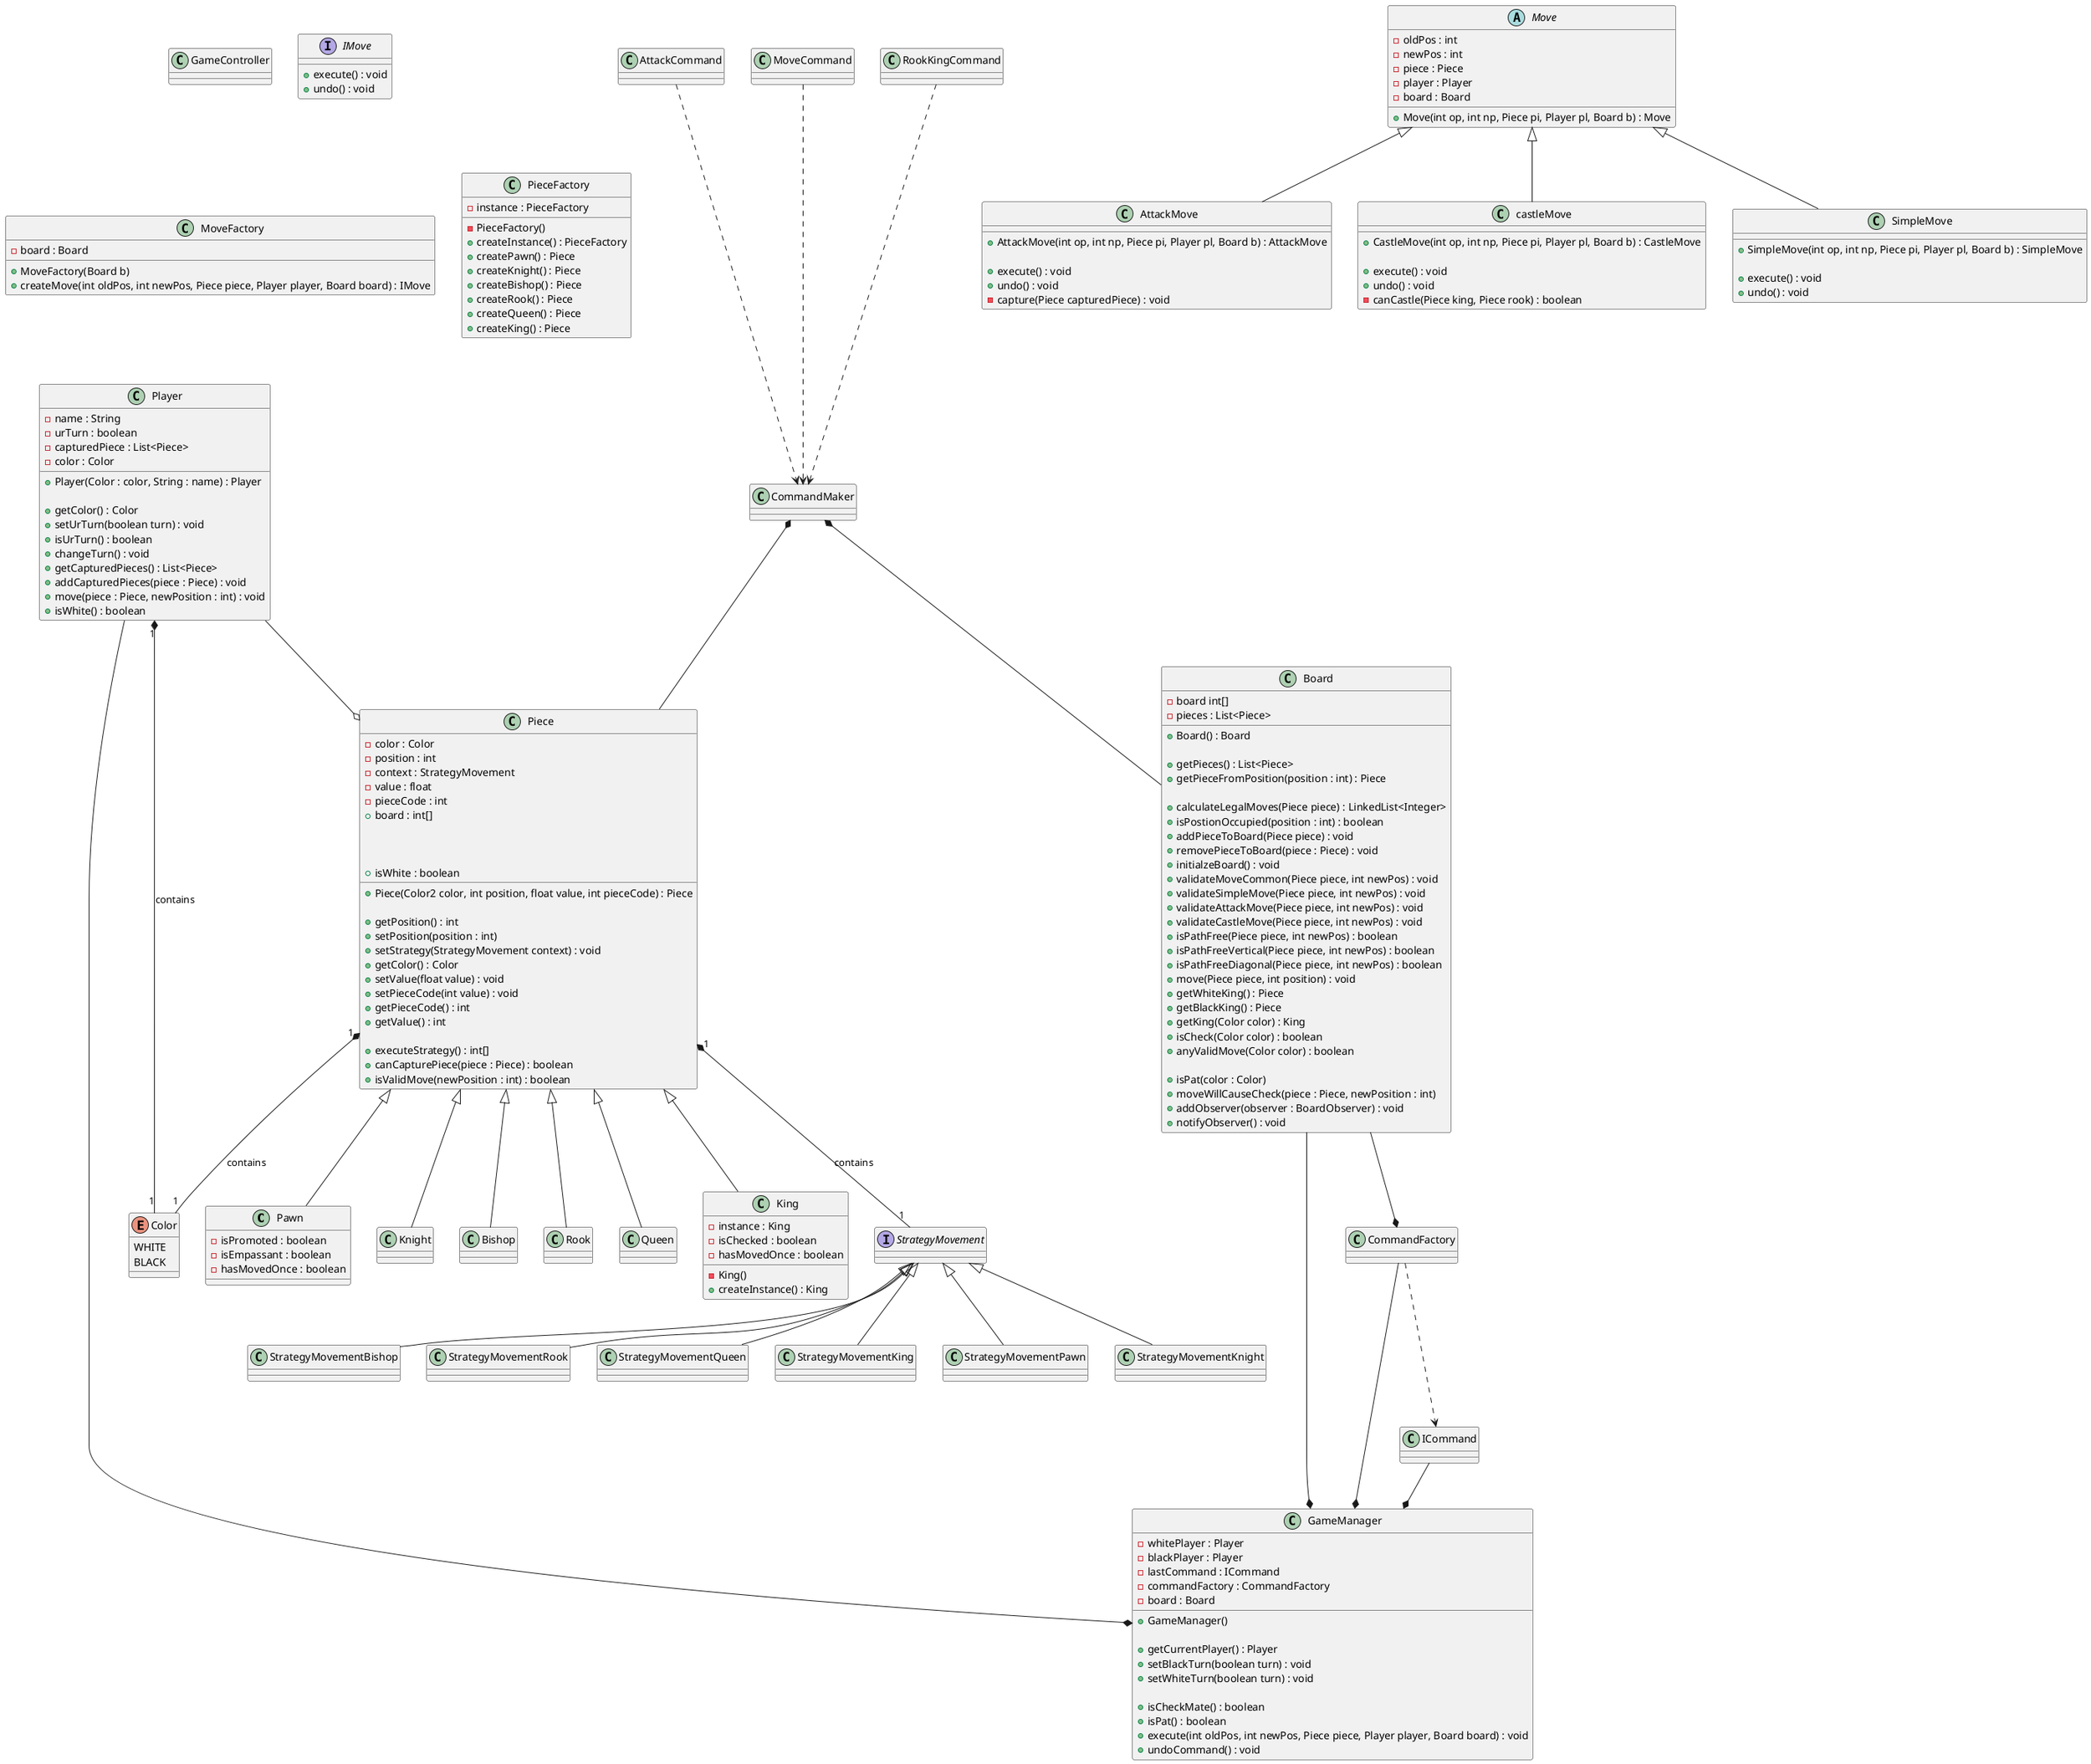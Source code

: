 @startuml
'https://plantuml.com/class-diagram

class Pawn extends Piece
class Knight extends Piece
class Bishop extends Piece
class Rook extends Piece
class Queen extends Piece
class King extends Piece
interface StrategyMovement

class GameController {

}
class GameManager{
    -whitePlayer : Player
    -blackPlayer : Player
    -lastCommand : ICommand
    -commandFactory : CommandFactory
    -board : Board

    +GameManager()

    +getCurrentPlayer() : Player
    +setBlackTurn(boolean turn) : void
    +setWhiteTurn(boolean turn) : void

    +isCheckMate() : boolean
    +isPat() : boolean
    +execute(int oldPos, int newPos, Piece piece, Player player, Board board) : void
    +undoCommand() : void
}






class Board {
    -board int[]
    -pieces : List<Piece>

    +Board() : Board

    +getPieces() : List<Piece>
    +getPieceFromPosition(position : int) : Piece

    +calculateLegalMoves(Piece piece) : LinkedList<Integer>
    +isPostionOccupied(position : int) : boolean
    +addPieceToBoard(Piece piece) : void
    +removePieceToBoard(piece : Piece) : void
    +initialzeBoard() : void
    +validateMoveCommon(Piece piece, int newPos) : void
    +validateSimpleMove(Piece piece, int newPos) : void
    +validateAttackMove(Piece piece, int newPos) : void
    +validateCastleMove(Piece piece, int newPos) : void
    +isPathFree(Piece piece, int newPos) : boolean
    +isPathFreeVertical(Piece piece, int newPos) : boolean
    +isPathFreeDiagonal(Piece piece, int newPos) : boolean
    +move(Piece piece, int position) : void
    +getWhiteKing() : Piece
    +getBlackKing() : Piece
    +getKing(Color color) : King
    +isCheck(Color color) : boolean
    +anyValidMove(Color color) : boolean

    +isPat(color : Color)
    +moveWillCauseCheck(piece : Piece, newPosition : int)


    +addObserver(observer : BoardObserver) : void
    +notifyObserver() : void
}

class AttackMove extends Move {
    +AttackMove(int op, int np, Piece pi, Player pl, Board b) : AttackMove

    +execute() : void
    +undo() : void
    -capture(Piece capturedPiece) : void
}

class castleMove extends Move {
    +CastleMove(int op, int np, Piece pi, Player pl, Board b) : CastleMove

    +execute() : void
    +undo() : void
    -canCastle(Piece king, Piece rook) : boolean
}

class SimpleMove extends Move {
    +SimpleMove(int op, int np, Piece pi, Player pl, Board b) : SimpleMove

    +execute() : void
    +undo() : void
}

interface IMove
{
    +execute() : void
    +undo() : void
}

abstract class Move {
    -oldPos : int
    -newPos : int
    -piece : Piece
    -player : Player
    -board : Board

    +Move(int op, int np, Piece pi, Player pl, Board b) : Move
}

class MoveFactory {
    -board : Board

    +MoveFactory(Board b)
    +createMove(int oldPos, int newPos, Piece piece, Player player, Board board) : IMove
}





class Bishop {
}

class King {
    -instance : King
    -isChecked : boolean
    -hasMovedOnce : boolean
    -King()
    +createInstance() : King
}

class Knight {
}

class Pawn {
    -isPromoted : boolean
    -isEmpassant : boolean
    -hasMovedOnce : boolean
}

class Piece {
    -color : Color
    -position : int
    -context : StrategyMovement
    -value : float
    -pieceCode : int
    +board : int[]

    +Piece(Color2 color, int position, float value, int pieceCode) : Piece

    +getPosition() : int
    +setPosition(position : int)
    +setStrategy(StrategyMovement context) : void
    +getColor() : Color
    +setValue(float value) : void
    +setPieceCode(int value) : void
    +getPieceCode() : int
    +getValue() : int

    +executeStrategy() : int[]
    +isWhite : boolean
    +canCapturePiece(piece : Piece) : boolean
    +isValidMove(newPosition : int) : boolean

}

class Queen {
}

class Rook {
}

class Player {
    -name : String
    -urTurn : boolean
    -capturedPiece : List<Piece>
    -color : Color

    +Player(Color : color, String : name) : Player

    +getColor() : Color
    +setUrTurn(boolean turn) : void
    +isUrTurn() : boolean
    +changeTurn() : void
    +getCapturedPieces() : List<Piece>
    +addCapturedPieces(piece : Piece) : void
    +move(piece : Piece, newPosition : int) : void
    +isWhite() : boolean
}

enum Color {
    WHITE
    BLACK
}

class PieceFactory {
    -instance : PieceFactory

    -PieceFactory()
    +createInstance() : PieceFactory
    +createPawn() : Piece
    +createKnight() : Piece
    +createBishop() : Piece
    +createRook() : Piece
    +createQueen() : Piece
    +createKing() : Piece
}






Piece "1" *-- "1" StrategyMovement : contains
Piece "1" *-- "1" Color : contains
Player "1" *-- "1" Color : contains

StrategyMovement <|-- StrategyMovementPawn
StrategyMovement <|-- StrategyMovementKnight
StrategyMovement <|-- StrategyMovementBishop
StrategyMovement <|-- StrategyMovementRook
StrategyMovement <|-- StrategyMovementQueen
StrategyMovement <|-- StrategyMovementKing
Player --o Piece
Board --* CommandFactory
CommandFactory --[dashed]-> ICommand
ICommand --* GameManager
CommandFactory --* GameManager
Board --* GameManager
Player --* GameManager
CommandMaker *-- Board
CommandMaker *-- Piece
AttackCommand --[dashed]-> CommandMaker
MoveCommand --[dashed]-> CommandMaker
RookKingCommand --[dashed]-> CommandMaker

@enduml